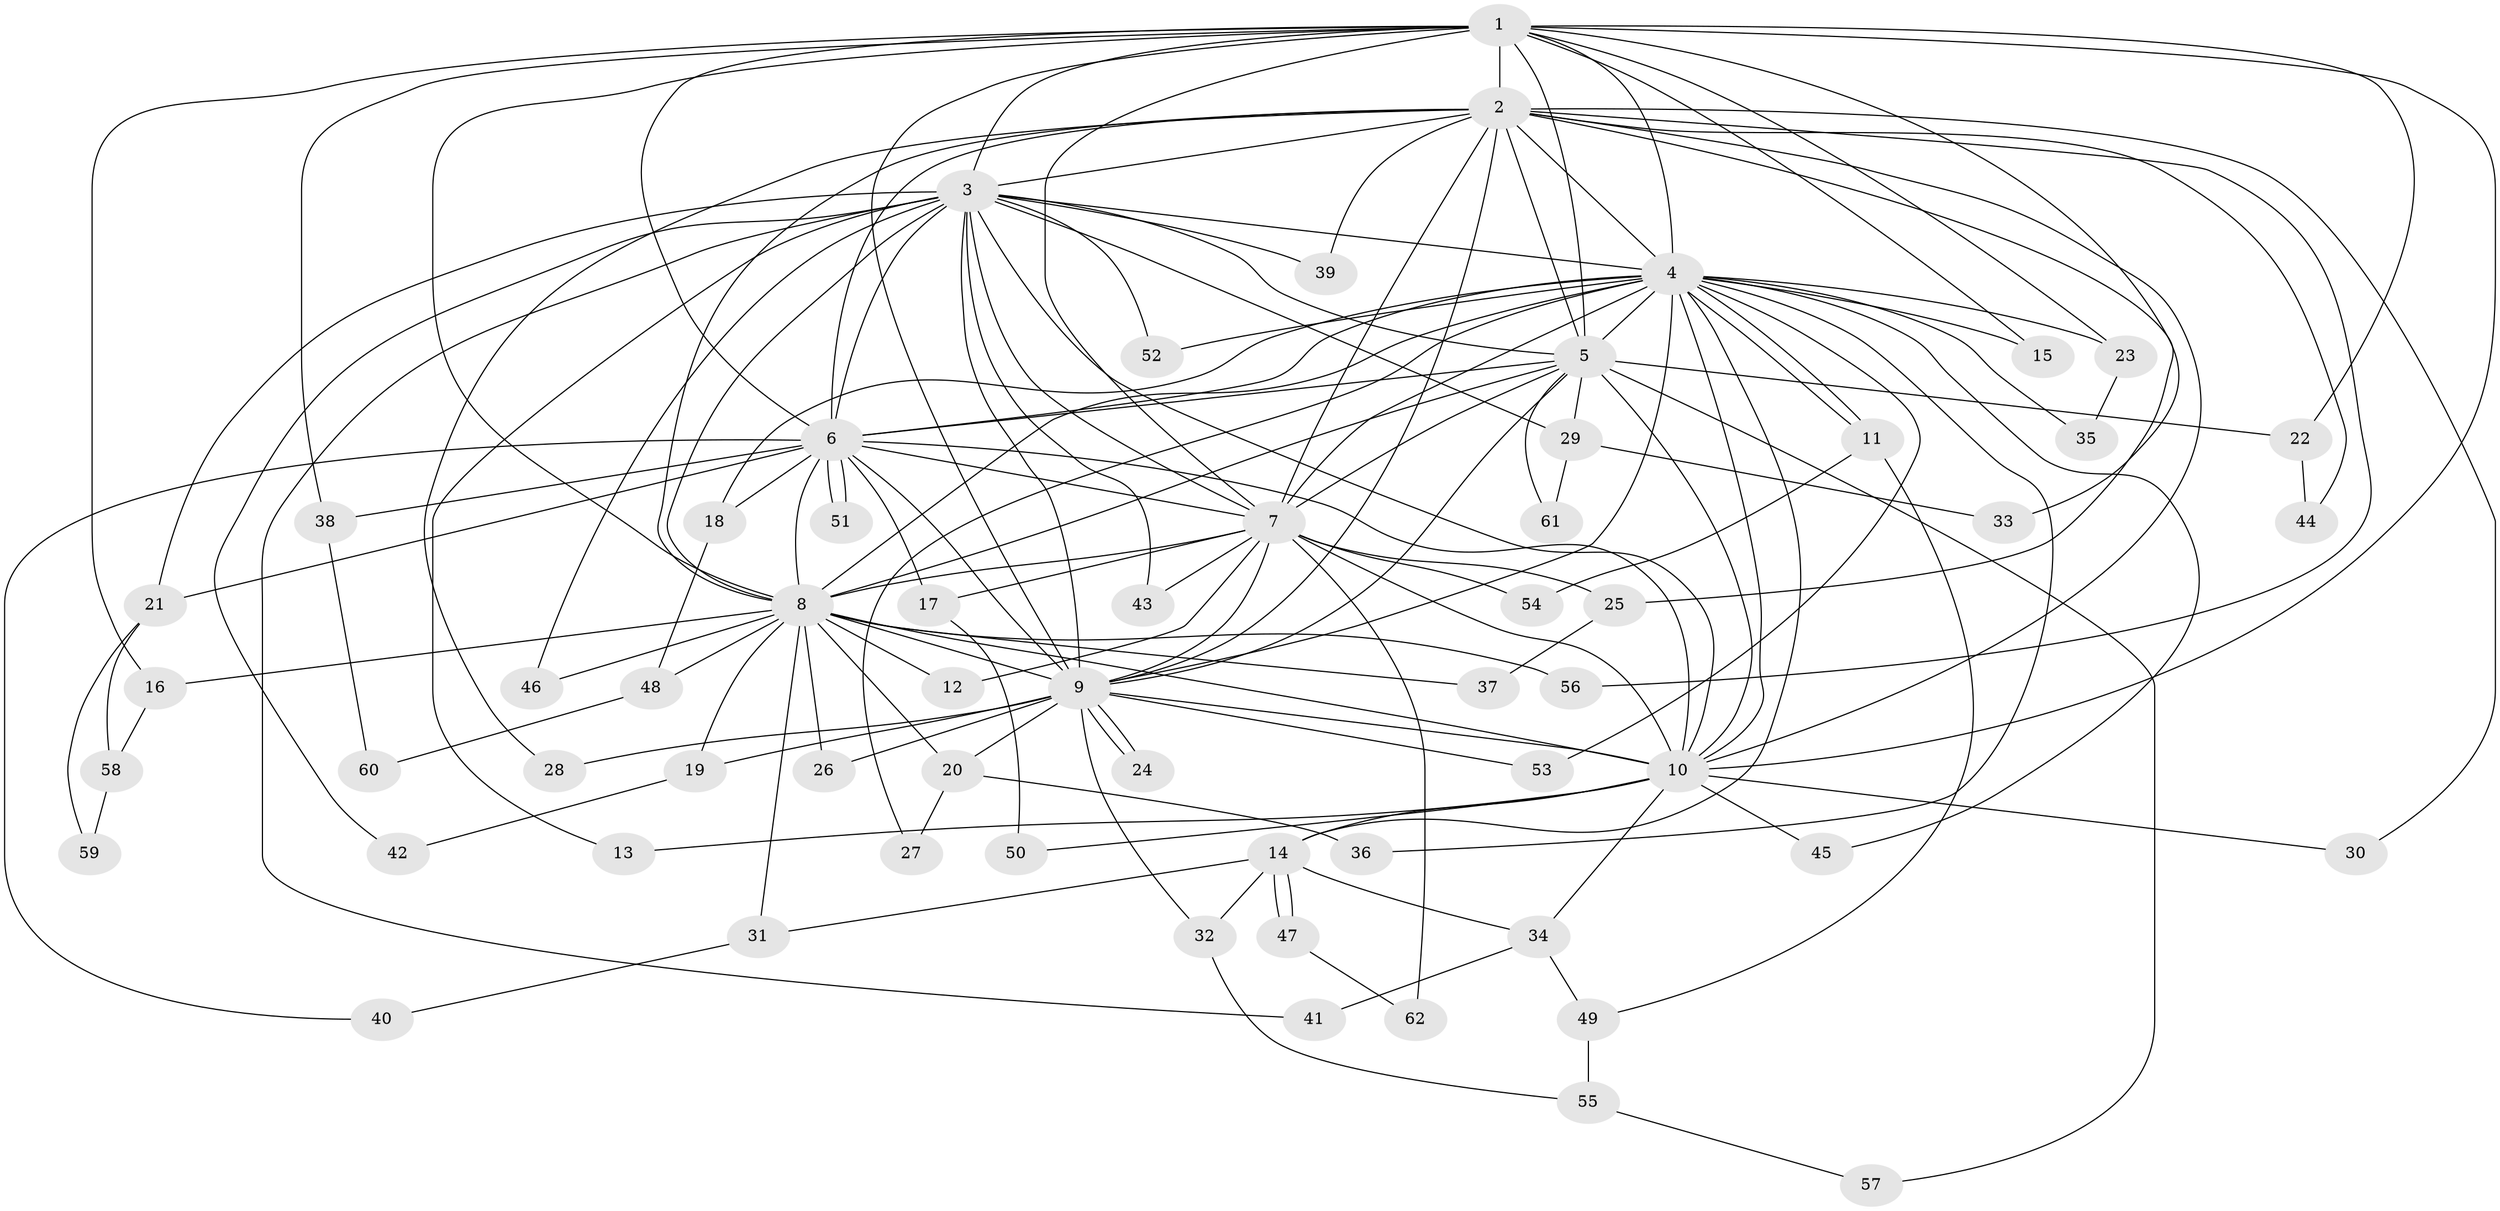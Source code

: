 // coarse degree distribution, {20: 0.02631578947368421, 6: 0.05263157894736842, 15: 0.05263157894736842, 10: 0.02631578947368421, 13: 0.02631578947368421, 11: 0.02631578947368421, 3: 0.18421052631578946, 2: 0.42105263157894735, 4: 0.10526315789473684, 1: 0.05263157894736842, 5: 0.02631578947368421}
// Generated by graph-tools (version 1.1) at 2025/49/03/04/25 22:49:44]
// undirected, 62 vertices, 149 edges
graph export_dot {
  node [color=gray90,style=filled];
  1;
  2;
  3;
  4;
  5;
  6;
  7;
  8;
  9;
  10;
  11;
  12;
  13;
  14;
  15;
  16;
  17;
  18;
  19;
  20;
  21;
  22;
  23;
  24;
  25;
  26;
  27;
  28;
  29;
  30;
  31;
  32;
  33;
  34;
  35;
  36;
  37;
  38;
  39;
  40;
  41;
  42;
  43;
  44;
  45;
  46;
  47;
  48;
  49;
  50;
  51;
  52;
  53;
  54;
  55;
  56;
  57;
  58;
  59;
  60;
  61;
  62;
  1 -- 2;
  1 -- 3;
  1 -- 4;
  1 -- 5;
  1 -- 6;
  1 -- 7;
  1 -- 8;
  1 -- 9;
  1 -- 10;
  1 -- 15;
  1 -- 16;
  1 -- 22;
  1 -- 23;
  1 -- 33;
  1 -- 38;
  2 -- 3;
  2 -- 4;
  2 -- 5;
  2 -- 6;
  2 -- 7;
  2 -- 8;
  2 -- 9;
  2 -- 10;
  2 -- 25;
  2 -- 28;
  2 -- 30;
  2 -- 39;
  2 -- 44;
  2 -- 56;
  3 -- 4;
  3 -- 5;
  3 -- 6;
  3 -- 7;
  3 -- 8;
  3 -- 9;
  3 -- 10;
  3 -- 13;
  3 -- 21;
  3 -- 29;
  3 -- 39;
  3 -- 41;
  3 -- 42;
  3 -- 43;
  3 -- 46;
  3 -- 52;
  4 -- 5;
  4 -- 6;
  4 -- 7;
  4 -- 8;
  4 -- 9;
  4 -- 10;
  4 -- 11;
  4 -- 11;
  4 -- 14;
  4 -- 15;
  4 -- 18;
  4 -- 23;
  4 -- 27;
  4 -- 35;
  4 -- 36;
  4 -- 45;
  4 -- 52;
  4 -- 53;
  5 -- 6;
  5 -- 7;
  5 -- 8;
  5 -- 9;
  5 -- 10;
  5 -- 22;
  5 -- 29;
  5 -- 57;
  5 -- 61;
  6 -- 7;
  6 -- 8;
  6 -- 9;
  6 -- 10;
  6 -- 17;
  6 -- 18;
  6 -- 21;
  6 -- 38;
  6 -- 40;
  6 -- 51;
  6 -- 51;
  7 -- 8;
  7 -- 9;
  7 -- 10;
  7 -- 12;
  7 -- 17;
  7 -- 25;
  7 -- 43;
  7 -- 54;
  7 -- 62;
  8 -- 9;
  8 -- 10;
  8 -- 12;
  8 -- 16;
  8 -- 19;
  8 -- 20;
  8 -- 26;
  8 -- 31;
  8 -- 37;
  8 -- 46;
  8 -- 48;
  8 -- 56;
  9 -- 10;
  9 -- 19;
  9 -- 20;
  9 -- 24;
  9 -- 24;
  9 -- 26;
  9 -- 28;
  9 -- 32;
  9 -- 53;
  10 -- 13;
  10 -- 14;
  10 -- 30;
  10 -- 34;
  10 -- 45;
  10 -- 50;
  11 -- 49;
  11 -- 54;
  14 -- 31;
  14 -- 32;
  14 -- 34;
  14 -- 47;
  14 -- 47;
  16 -- 58;
  17 -- 50;
  18 -- 48;
  19 -- 42;
  20 -- 27;
  20 -- 36;
  21 -- 58;
  21 -- 59;
  22 -- 44;
  23 -- 35;
  25 -- 37;
  29 -- 33;
  29 -- 61;
  31 -- 40;
  32 -- 55;
  34 -- 41;
  34 -- 49;
  38 -- 60;
  47 -- 62;
  48 -- 60;
  49 -- 55;
  55 -- 57;
  58 -- 59;
}
